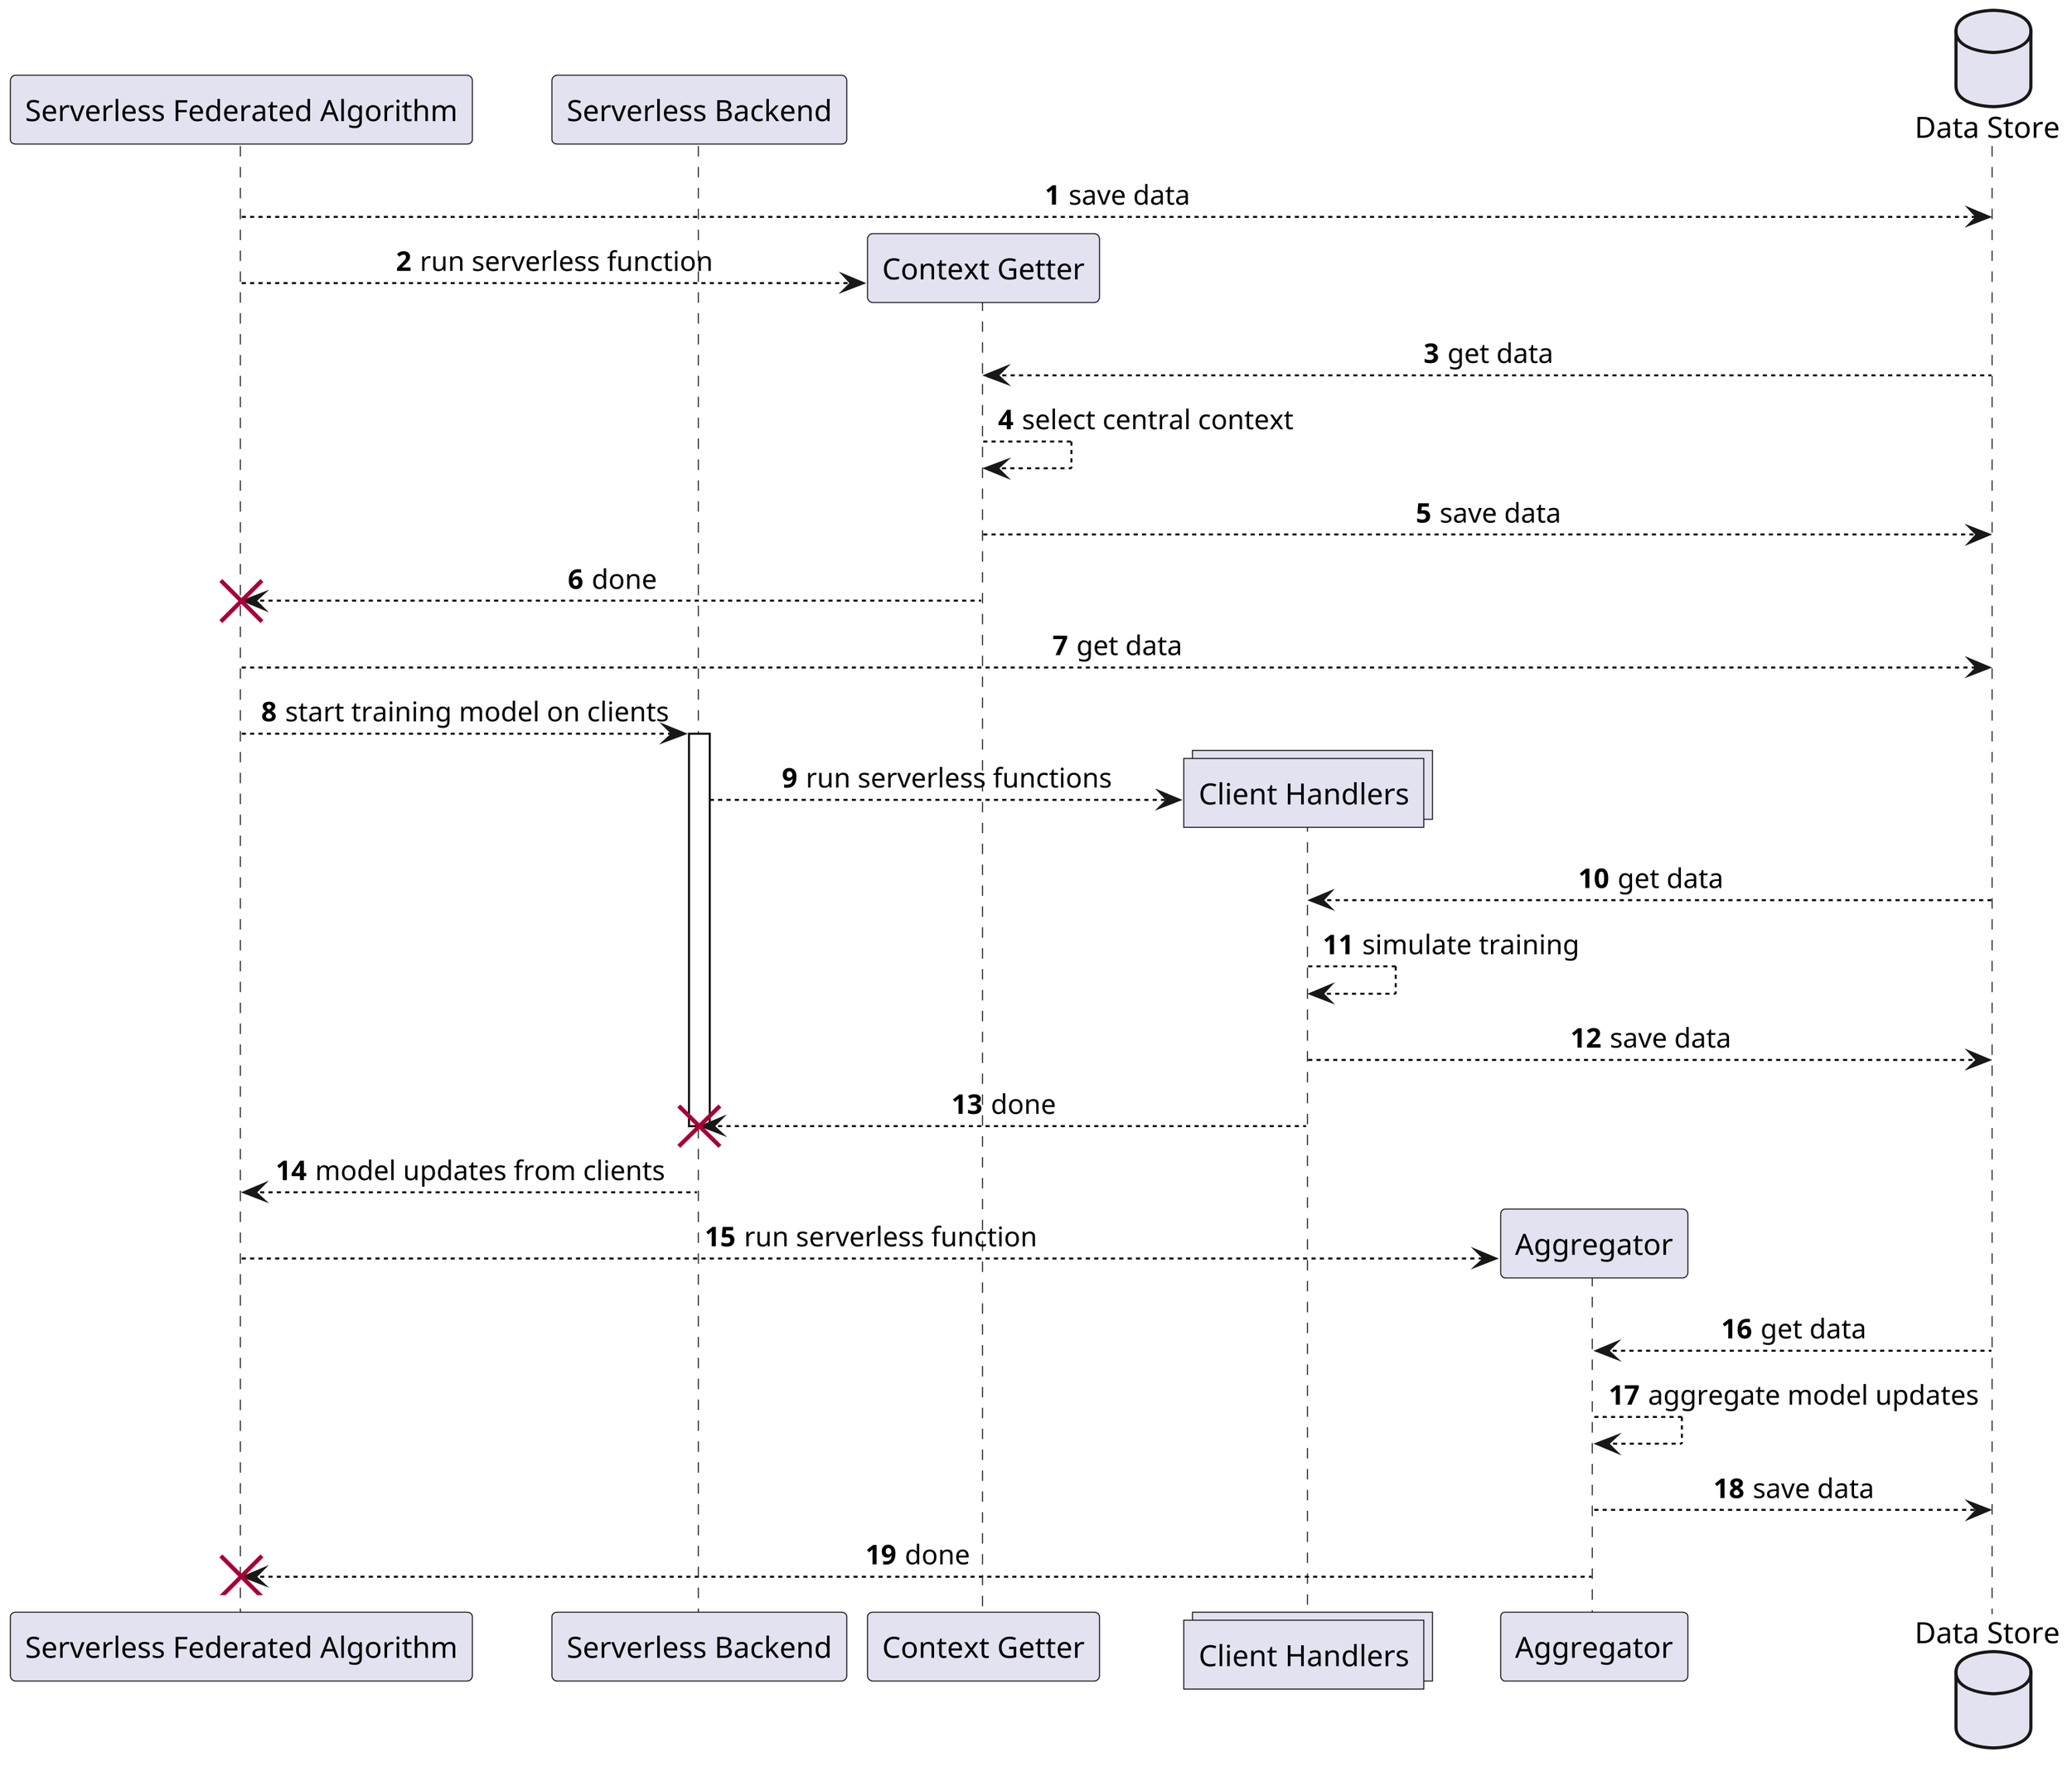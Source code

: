 @startuml
skinparam dpi 300
skinparam sequenceMessageAlign center
autonumber

participant "Serverless Federated Algorithm" as ServerlessFederatedAlgorithm
participant "Serverless Backend" as ServerlessBackend
participant "Context Getter" as ContextGetter
collections "Client Handlers" as ClientHandler
participant "Aggregator" as Aggregator
database DataStore as "Data Store"

ServerlessFederatedAlgorithm --> DataStore : save data
ServerlessFederatedAlgorithm --> ContextGetter ** : run serverless function

ContextGetter <-- DataStore : get data
ContextGetter --> ContextGetter : select central context
ContextGetter --> DataStore : save data

ServerlessFederatedAlgorithm <-- ContextGetter !! : done
ServerlessFederatedAlgorithm --> DataStore : get data
ServerlessFederatedAlgorithm --> ServerlessBackend ++ : start training model on clients

ServerlessBackend --> ClientHandler ** : run serverless functions

ClientHandler <-- DataStore : get data
ClientHandler --> ClientHandler : simulate training
ClientHandler --> DataStore : save data

ServerlessBackend <-- ClientHandler !! : done

ServerlessFederatedAlgorithm <-- ServerlessBackend -- : model updates from clients

ServerlessFederatedAlgorithm --> Aggregator ** : run serverless function

Aggregator <-- DataStore : get data
Aggregator --> Aggregator : aggregate model updates
Aggregator --> DataStore : save data

ServerlessFederatedAlgorithm <-- Aggregator !! : done
@enduml
